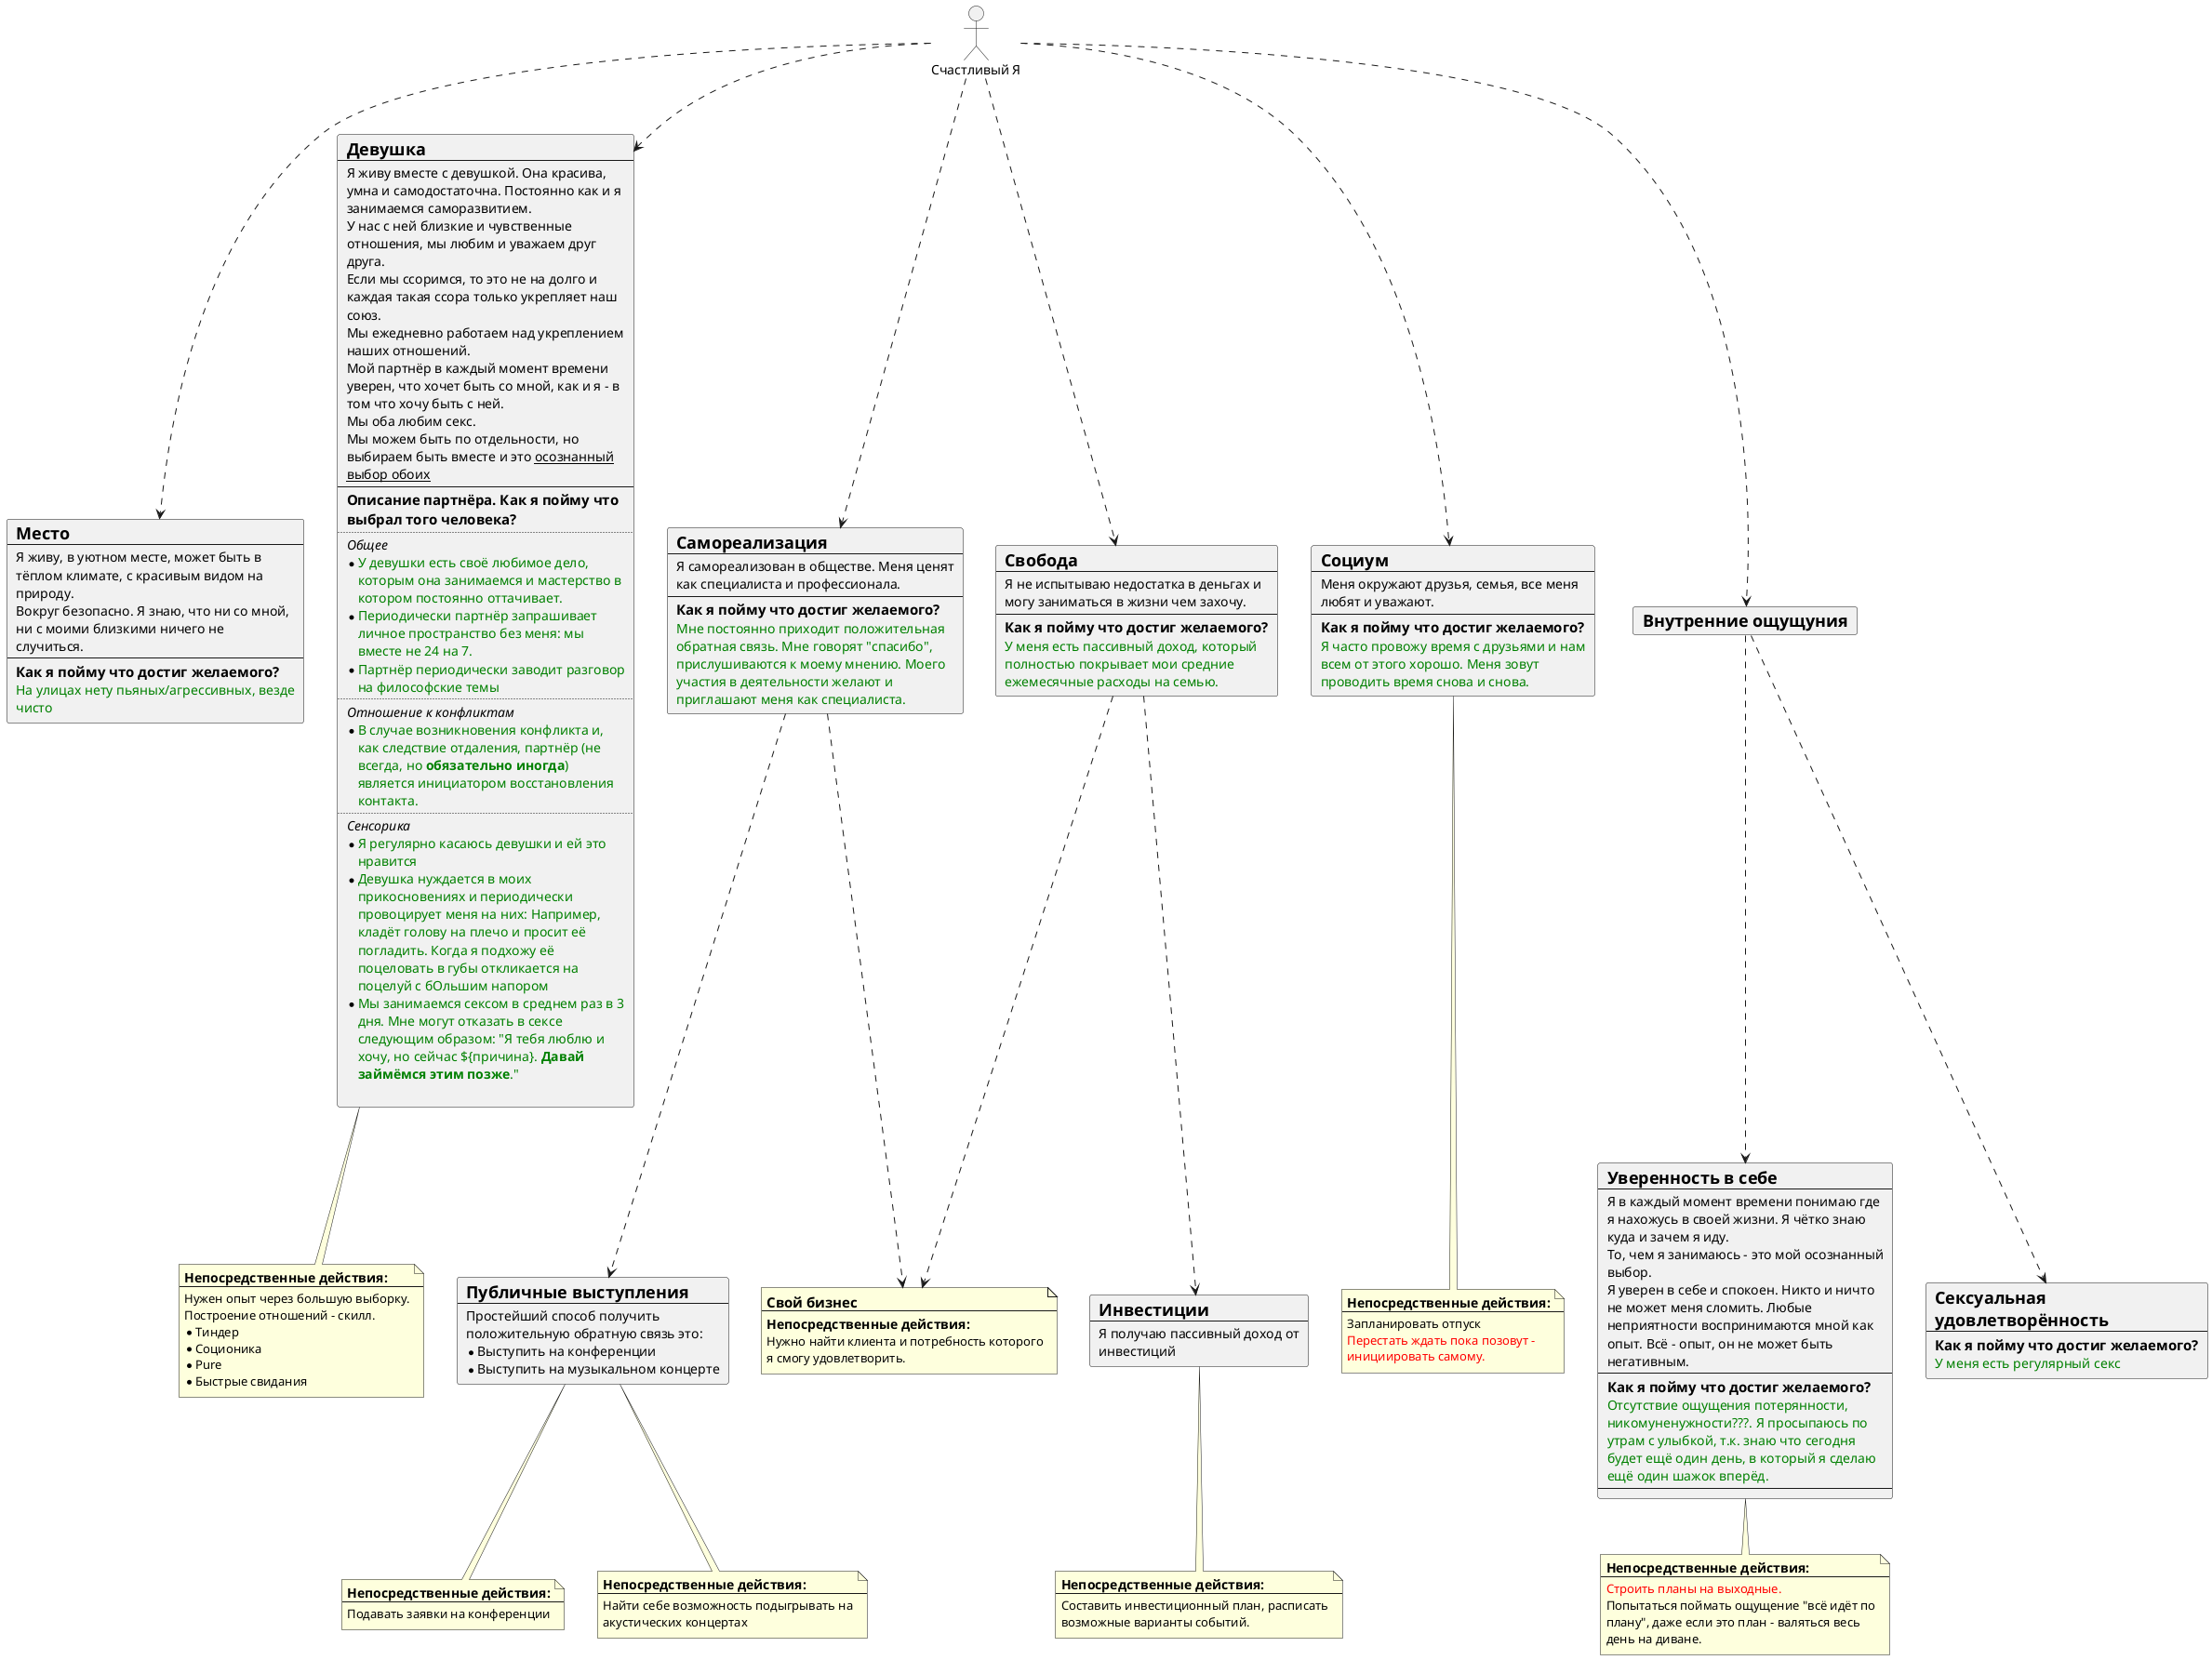 @startuml
skinparam wrapWidth 300
actor Happy_Me as "Счастливый Я"

card Environment [
=Место
----
Я живу, в уютном месте, может быть в тёплом климате, с красивым видом на природу.
Вокруг безопасно. Я знаю, что ни со мной, ни с моими близкими ничего не случиться.
----
===Как я пойму что достиг желаемого?
<color:green>На улицах нету пьяных/агрессивных, везде чисто</color>
]

card Girlfriend [
=Девушка
----
Я живу вместе с девушкой. Она красива, умна и самодостаточна. Постоянно как и я занимаемся саморазвитием.
У нас с ней близкие и чувственные отношения, мы любим и уважаем друг друга.
Если мы ссоримся, то это не на долго и каждая такая ссора только укрепляет наш союз.
Мы ежедневно работаем над укреплением наших отношений.
Мой партнёр в каждый момент времени уверен, что хочет быть со мной, как и я - в том что хочу быть с ней.
Мы оба любим секс.
Мы можем быть по отдельности, но выбираем быть вместе и это <u>осознанный выбор обоих</u>
----
===Описание партнёра. Как я пойму что выбрал того человека?
....
====Общее
* <color:green>У девушки есть своё любимое дело, которым она занимаемся и мастерство в котором постоянно оттачивает.</color>
* <color:green>Периодически партнёр запрашивает личное пространство без меня: мы вместе не 24 на 7.</color>
* <color:green>Партнёр периодически заводит разговор на философские темы</color>
....
====Отношение к конфликтам
* <color:green>В случае возникновения конфликта и, как следствие отдаления, партнёр (не всегда, но **обязательно иногда**) является инициатором восстановления контакта.</color>
....
====Сенсорика
* <color:green>Я регулярно касаюсь девушки и ей это нравится</color>
* <color:green>Девушка нуждается в моих прикосновениях и периодически провоцирует меня на них: Например, кладёт голову на плечо и просит её погладить. Когда я подхожу её поцеловать в губы откликается на поцелуй с бОльшим напором</color>
* <color:green>Мы занимаемся сексом в среднем раз в 3 дня. Мне могут отказать в сексе следующим образом: "Я тебя люблю и хочу, но сейчас ${причина}. **Давай займёмся этим позже**."</color>

]

note bottom of Girlfriend
===Непосредственные действия:
----
Нужен опыт через большую выборку. Построение отношений - скилл.
* Тиндер
* Соционика
* Pure
* Быстрые свидания
end note

card SelfRealisation [
=Самореализация
----
Я самореализован в обществе. Меня ценят как специалиста и профессионала.
----
===Как я пойму что достиг желаемого?
<color:green>Мне постоянно приходит положительная обратная связь. Мне говорят "спасибо", прислушиваются к моему мнению. Моего участия в деятельности желают и приглашают меня как специалиста.</color>
]

card PublicSpeaking [
=Публичные выступления
----
Простейший способ получить положительную обратную связь это:
* Выступить на конференции
* Выступить на музыкальном концерте
]

note bottom of PublicSpeaking
===Непосредственные действия:
----
Подавать заявки на конференции
end note

note bottom of PublicSpeaking
===Непосредственные действия:
----
Найти себе возможность подыгрывать на акустических концертах
end note

card Freedom [
=Свобода
----
Я не испытываю недостатка в деньгах и могу заниматься в жизни чем захочу.
----
===Как я пойму что достиг желаемого?
<color:green>У меня есть пассивный доход, который полностью покрывает мои средние ежемесячные расходы на семью.</color>
]

card Social [
=Социум
----
Меня окружают друзья, семья, все меня любят и уважают.
----
===Как я пойму что достиг желаемого?
<color:green>Я часто провожу время с друзьями и нам всем от этого хорошо. Меня зовут проводить время снова и снова.</color>
]

note bottom of Social
===Непосредственные действия:
----
Запланировать отпуск
<color:red>Перестать ждать пока позовут - инициировать самому.</color>
end note

card Investing [
=Инвестиции
----
Я получаю пассивный доход от инвестиций
]

note bottom of Investing
===Непосредственные действия:
----
Составить инвестиционный план, расписать возможные варианты событий.
end note

note as Business
==Свой бизнес
---
===Непосредственные действия:
Нужно найти клиента и потребность которого я смогу удовлетворить.
end note

card InnerFeelings [
=Внутренние ощущуния
]

card SelfConfidence [
=Уверенность в себе
----
Я в каждый момент времени понимаю где я нахожусь в своей жизни. Я чётко знаю куда и зачем я иду.
То, чем я занимаюсь - это мой осознанный выбор.
Я уверен в себе и спокоен. Никто и ничто не может меня сломить. Любые неприятности воспринимаются мной как опыт. Всё - опыт, он не может быть негативным.
----
===Как я пойму что достиг желаемого?
<color:green>Отсутствие ощущения потерянности, никомуненужности???. Я просыпаюсь по утрам с улыбкой, т.к. знаю что сегодня будет ещё один день, в который я сделаю ещё один шажок вперёд.</color>
----
]

note bottom
===Непосредственные действия:
----
<color:red>Строить планы на выходные.</color>
Попытаться поймать ощущение "всё идёт по плану", даже если это план - валяться весь день на диване.
end note

card Sex [
=Сексуальная удовлетворённость
----
===Как я пойму что достиг желаемого?
<color:green>У меня есть регулярный секс</color>
]

Happy_Me .-> Environment
Happy_Me .-> Girlfriend
Happy_Me .-> SelfRealisation
Happy_Me .-> Social
Happy_Me .-> Freedom
Freedom .-> Investing
Freedom .-> Business
SelfRealisation .-> Business
SelfRealisation .-> PublicSpeaking
Happy_Me .-> InnerFeelings
InnerFeelings .-> SelfConfidence
InnerFeelings .-> Sex

@enduml